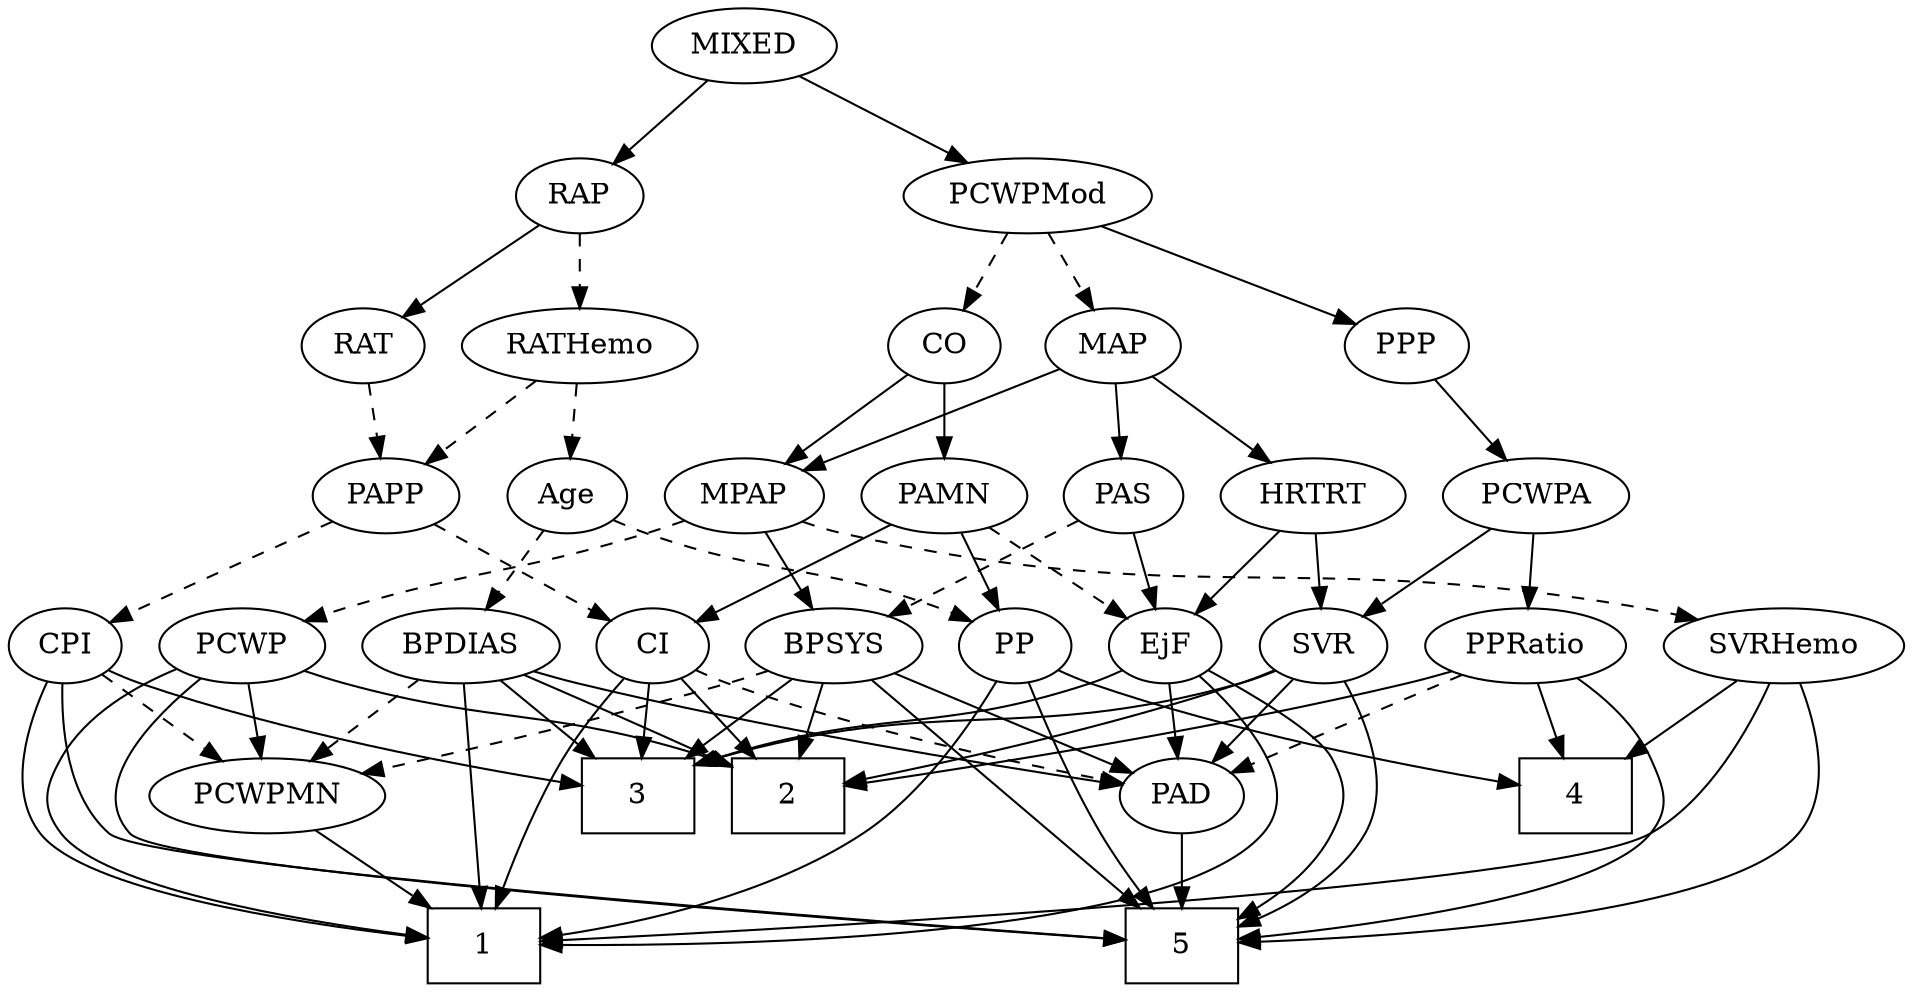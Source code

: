 strict digraph {
	graph [bb="0,0,876.65,468"];
	node [label="\N"];
	1	[height=0.5,
		pos="620.65,18",
		shape=box,
		width=0.75];
	2	[height=0.5,
		pos="281.65,90",
		shape=box,
		width=0.75];
	3	[height=0.5,
		pos="353.65,90",
		shape=box,
		width=0.75];
	4	[height=0.5,
		pos="809.65,90",
		shape=box,
		width=0.75];
	5	[height=0.5,
		pos="226.65,18",
		shape=box,
		width=0.75];
	Age	[height=0.5,
		pos="584.65,234",
		width=0.75];
	BPDIAS	[height=0.5,
		pos="451.65,162",
		width=1.1735];
	Age -> BPDIAS	[pos="e,477.41,176.56 564.16,222.22 543.48,211.33 511.17,194.33 486.46,181.32",
		style=dashed];
	PP	[height=0.5,
		pos="849.65,162",
		width=0.75];
	Age -> PP	[pos="e,829.02,173.66 610.57,228.87 653.55,221.6 741.95,204.9 813.65,180 815.56,179.34 817.5,178.6 819.44,177.82",
		style=dashed];
	EjF	[height=0.5,
		pos="198.65,162",
		width=0.75];
	EjF -> 1	[pos="e,593.58,19.867 177.39,150.85 161.55,141.99 141.08,127.49 131.65,108 124.68,93.598 120.96,83.908 131.65,72 161.73,38.48 474.34,24.213 \
583.38,20.231",
		style=solid];
	EjF -> 3	[pos="e,326.56,103.9 219.91,150.82 224.74,148.55 229.86,146.17 234.65,144 268.56,128.64 279.42,125.08 316.99,108.23",
		style=solid];
	EjF -> 5	[pos="e,199.63,21.573 177.56,150.52 148.9,136.18 100.91,111.77 98.646,108 90.397,94.291 89.757,85.303 98.646,72 118.73,41.947 159.34,28.914 \
189.46,23.275",
		style=solid];
	PAD	[height=0.5,
		pos="169.65,90",
		width=0.79437];
	EjF -> PAD	[pos="e,176.67,107.96 191.77,144.41 188.43,136.34 184.33,126.43 180.56,117.35",
		style=solid];
	RAP	[height=0.5,
		pos="435.65,378",
		width=0.77632];
	RATHemo	[height=0.5,
		pos="530.65,306",
		width=1.3721];
	RAP -> RATHemo	[pos="e,509.54,322.55 453.52,363.83 466.94,353.94 485.62,340.18 501.23,328.67",
		style=dashed];
	RAT	[height=0.5,
		pos="435.65,306",
		width=0.75827];
	RAP -> RAT	[pos="e,435.65,324.1 435.65,359.7 435.65,351.98 435.65,342.71 435.65,334.11",
		style=solid];
	MIXED	[height=0.5,
		pos="357.65,450",
		width=1.1193];
	MIXED -> RAP	[pos="e,419.97,393.07 374.96,433.46 386,423.55 400.45,410.59 412.48,399.79",
		style=solid];
	PCWPMod	[height=0.5,
		pos="308.65,378",
		width=1.4443];
	MIXED -> PCWPMod	[pos="e,320.52,395.96 346.03,432.41 340.14,423.99 332.86,413.58 326.29,404.2",
		style=solid];
	MPAP	[height=0.5,
		pos="332.65,234",
		width=0.97491];
	BPSYS	[height=0.5,
		pos="281.65,162",
		width=1.0471];
	MPAP -> BPSYS	[pos="e,293.41,179.15 320.82,216.76 314.45,208.02 306.46,197.05 299.36,187.31",
		style=solid];
	SVRHemo	[height=0.5,
		pos="754.65,162",
		width=1.3902];
	MPAP -> SVRHemo	[pos="e,711.67,171.47 358.83,221.69 364.61,219.53 370.77,217.48 376.65,216 500.87,184.68 536.05,199.65 662.65,180 675.31,178.03 688.91,\
175.67 701.66,173.33",
		style=dashed];
	PCWP	[height=0.5,
		pos="546.65,162",
		width=0.97491];
	MPAP -> PCWP	[pos="e,519.79,173.82 359.5,222.18 365.13,220.04 371.06,217.87 376.65,216 431.87,197.49 447.43,198.51 502.65,180 505.18,179.15 507.78,\
178.24 510.39,177.3",
		style=dashed];
	BPSYS -> 2	[pos="e,281.65,108.1 281.65,143.7 281.65,135.98 281.65,126.71 281.65,118.11",
		style=solid];
	BPSYS -> 3	[pos="e,335.94,108.21 297.63,145.46 306.76,136.58 318.42,125.25 328.73,115.23",
		style=solid];
	BPSYS -> 5	[pos="e,228.34,36.326 268.19,144.79 260.52,134.76 251.32,121.3 245.65,108 237.23,88.293 232.4,64.488 229.72,46.458",
		style=solid];
	BPSYS -> PAD	[pos="e,189.48,103.39 259.52,147.17 241.91,136.16 217.14,120.68 198.06,108.76",
		style=solid];
	PCWPMN	[height=0.5,
		pos="562.65,90",
		width=1.3902];
	BPSYS -> PCWPMN	[pos="e,519.11,99.176 310.29,150 316.31,147.87 322.65,145.76 328.65,144 389.85,126.07 461.55,110.63 509.29,101.12",
		style=dashed];
	PAD -> 5	[pos="e,212.43,36.461 182.3,73.465 189.27,64.906 198.09,54.069 206.03,44.32",
		style=solid];
	CO	[height=0.5,
		pos="332.65,306",
		width=0.75];
	CO -> MPAP	[pos="e,332.65,252.1 332.65,287.7 332.65,279.98 332.65,270.71 332.65,262.11",
		style=solid];
	PAMN	[height=0.5,
		pos="421.65,234",
		width=1.011];
	CO -> PAMN	[pos="e,403.14,249.56 349.39,291.83 362.3,281.68 380.41,267.43 395.27,255.74",
		style=solid];
	PAS	[height=0.5,
		pos="252.65,234",
		width=0.75];
	PAS -> EjF	[pos="e,210.6,178.49 240.66,217.46 233.67,208.4 224.71,196.79 216.86,186.61",
		style=solid];
	PAS -> BPSYS	[pos="e,274.62,179.96 259.52,216.41 262.86,208.34 266.97,198.43 270.73,189.35",
		style=dashed];
	PAMN -> EjF	[pos="e,219.68,173.76 394.21,222.07 388.45,219.94 382.38,217.8 376.65,216 314.54,196.46 295.92,202 234.65,180 232.79,179.33 230.91,178.61 \
229.01,177.84",
		style=dashed];
	PAMN -> PP	[pos="e,829.17,174.12 448.42,221.6 454.34,219.44 460.63,217.42 466.65,216 617.53,180.31 664.31,221.7 813.65,180 815.59,179.46 817.57,178.81 \
819.53,178.11",
		style=solid];
	CI	[height=0.5,
		pos="364.65,162",
		width=0.75];
	PAMN -> CI	[pos="e,377.14,178.34 408.71,217.12 401.32,208.04 391.92,196.49 383.7,186.39",
		style=solid];
	RATHemo -> Age	[pos="e,572.68,250.51 543.44,288.41 550.29,279.53 558.85,268.44 566.39,258.67",
		style=dashed];
	PAPP	[height=0.5,
		pos="507.65,234",
		width=0.88464];
	RATHemo -> PAPP	[pos="e,513.16,251.79 525.08,288.05 522.45,280.06 519.26,270.33 516.32,261.4",
		style=dashed];
	CPI	[height=0.5,
		pos="626.65,162",
		width=0.75];
	CPI -> 1	[pos="e,647.72,30.992 647.91,150.59 663.48,141.67 683.43,127.21 692.65,108 699.56,93.573 699.87,86.279 692.65,72 684.95,56.774 670.59,\
44.852 656.7,36.204",
		style=solid];
	CPI -> 3	[pos="e,380.84,95.068 606.03,150.31 601.08,148.01 595.75,145.75 590.65,144 521.87,120.4 438.2,104.54 390.92,96.708",
		style=solid];
	CPI -> 5	[pos="e,253.8,18.38 631.38,144.15 635.86,124.22 639.52,91.308 621.65,72 573.89,20.399 353,17.326 263.98,18.25",
		style=solid];
	CPI -> PCWPMN	[pos="e,577.54,107.29 613.07,146.15 604.77,137.07 593.95,125.24 584.47,114.87",
		style=dashed];
	RAT -> PAPP	[pos="e,492.25,249.97 450.56,290.5 460.47,280.86 473.67,268.04 484.87,257.14",
		style=dashed];
	SVR	[height=0.5,
		pos="125.65,162",
		width=0.77632];
	SVR -> 2	[pos="e,254.19,103.12 147.93,150.71 152.78,148.49 157.88,146.16 162.65,144 190.17,131.55 221.38,117.66 244.93,107.22",
		style=solid];
	SVR -> 3	[pos="e,326.38,104.61 147.26,150.18 152.24,147.94 157.56,145.74 162.65,144 226.56,122.15 248.84,130.39 316.52,107.98",
		style=solid];
	SVR -> 5	[pos="e,199.61,20.654 111.33,146.52 94.913,128.12 72.252,95.859 88.646,72 111.14,39.267 156.87,26.741 189.52,21.953",
		style=solid];
	SVR -> PAD	[pos="e,159.4,107.31 135.63,145.12 141.07,136.47 147.91,125.58 154.04,115.83",
		style=solid];
	PCWPMod -> CO	[pos="e,326.89,323.79 314.46,360.05 317.2,352.06 320.53,342.33 323.6,333.4",
		style=dashed];
	MAP	[height=0.5,
		pos="254.65,306",
		width=0.84854];
	PCWPMod -> MAP	[pos="e,266.98,322.99 295.85,360.41 289.09,351.66 280.68,340.75 273.22,331.08",
		style=dashed];
	PPP	[height=0.5,
		pos="122.65,306",
		width=0.75];
	PCWPMod -> PPP	[pos="e,145.68,315.67 274.53,364.16 240.6,351.39 188.9,331.94 155.44,319.34",
		style=solid];
	PCWPA	[height=0.5,
		pos="68.646,234",
		width=1.1555];
	PCWPA -> SVR	[pos="e,113.28,178.19 81.867,216.76 89.266,207.68 98.617,196.19 106.78,186.18",
		style=solid];
	PPRatio	[height=0.5,
		pos="39.646,162",
		width=1.1013];
	PCWPA -> PPRatio	[pos="e,46.602,179.79 61.626,216.05 58.278,207.97 54.197,198.12 50.464,189.11",
		style=solid];
	PCWPMN -> 1	[pos="e,606.19,36.447 576.39,72.411 583.34,64.031 591.91,53.682 599.66,44.332",
		style=solid];
	SVRHemo -> 1	[pos="e,647.91,21.288 791.4,149.72 811.23,141.54 833.98,128.29 845.65,108 853.62,94.128 855.58,84.544 845.65,72 822.66,42.973 715.92,28.256 \
658.1,22.3",
		style=solid];
	SVRHemo -> 4	[pos="e,795.94,108.45 767.68,144.41 774.27,136.03 782.4,125.68 789.74,116.33",
		style=solid];
	SVRHemo -> 5	[pos="e,253.77,20.573 739.63,144.63 719.52,123.88 681.72,88.804 641.65,72 573.66,43.489 352.55,26.869 263.9,21.208",
		style=solid];
	BPDIAS -> 1	[pos="e,593.35,26.13 457.8,144.17 465.72,124.55 481.18,92.251 503.65,72 526.5,51.396 558.71,37.605 583.55,29.269",
		style=solid];
	BPDIAS -> 2	[pos="e,308.69,104 421.08,149.56 395.69,139.91 358.47,125.44 317.94,108",
		style=solid];
	BPDIAS -> 3	[pos="e,377.5,108.04 430.86,146.15 417.81,136.83 400.69,124.61 385.9,114.04",
		style=solid];
	BPDIAS -> PAD	[pos="e,196.4,96.985 419.96,149.91 413.6,147.84 406.94,145.77 400.65,144 382.06,138.78 266.61,112.74 206.28,99.202",
		style=solid];
	BPDIAS -> PCWPMN	[pos="e,538.8,106.04 474.38,146.67 490.36,136.58 512,122.94 529.86,111.68",
		style=dashed];
	MAP -> MPAP	[pos="e,315.97,249.97 270.81,290.5 281.64,280.77 296.11,267.79 308.33,256.83",
		style=solid];
	MAP -> PAS	[pos="e,253.14,252.1 254.15,287.7 253.93,279.98 253.67,270.71 253.42,262.11",
		style=solid];
	HRTRT	[height=0.5,
		pos="167.65,234",
		width=1.1013];
	MAP -> HRTRT	[pos="e,186.43,250.11 237.04,290.83 224.76,280.95 208.14,267.58 194.24,256.4",
		style=solid];
	PP -> 1	[pos="e,647.74,20.787 858.53,144.96 867.96,125.52 879.39,92.803 862.65,72 837.35,40.562 719.12,26.736 657.78,21.594",
		style=solid];
	PP -> 4	[pos="e,819.43,108.12 840.37,144.76 835.66,136.53 829.83,126.32 824.51,117.02",
		style=solid];
	PP -> 5	[pos="e,253.81,20.334 854.76,144.04 859.65,123.99 863.86,90.965 845.65,72 825.39,50.907 395.1,27.51 264.13,20.855",
		style=solid];
	PPP -> PCWPA	[pos="e,81.35,251.47 110.66,289.46 103.87,280.65 95.207,269.43 87.518,259.46",
		style=solid];
	PPRatio -> 2	[pos="e,254.63,97.818 69.864,150.17 76.053,148.05 82.541,145.9 88.646,144 142.57,127.26 205.79,110.42 244.78,100.35",
		style=solid];
	PPRatio -> 4	[pos="e,782.58,93.643 68.569,149.54 75.083,147.36 82.029,145.35 88.646,144 321.31,96.669 384.95,126.69 621.65,108 674.06,103.86 734.6,\
98.234 772.51,94.609",
		style=solid];
	PPRatio -> 5	[pos="e,199.48,22.314 43.089,143.89 47.94,124.01 58.645,91.456 79.646,72 110.17,43.718 156.9,30.3 189.45,24.087",
		style=solid];
	PPRatio -> PAD	[pos="e,148.42,102.43 64.404,147.67 85.771,136.16 116.7,119.51 139.51,107.23",
		style=dashed];
	PCWP -> 1	[pos="e,625.38,36.16 573.31,150.05 590.53,141.41 611.53,127.54 621.65,108 631.49,88.985 630.39,64.478 627.3,45.996",
		style=solid];
	PCWP -> 2	[pos="e,308.88,104.72 520.38,149.98 514.6,147.81 508.47,145.68 502.65,144 425.14,121.68 399.17,133.15 318.46,107.81",
		style=solid];
	PCWP -> 5	[pos="e,253.8,26.019 525.52,147.19 496.02,128.35 440.4,94.362 389.65,72 347.69,53.514 297.2,38.083 263.64,28.725",
		style=solid];
	PCWP -> PCWPMN	[pos="e,558.7,108.28 550.52,144.05 552.3,136.26 554.46,126.82 556.46,118.08",
		style=solid];
	CI -> 1	[pos="e,593.59,25.535 378.64,146.52 397.98,127.22 434.69,93.048 471.65,72 507.44,51.611 552.46,36.916 583.59,28.244",
		style=solid];
	CI -> 2	[pos="e,301.83,108.02 348.25,147.17 337.22,137.87 322.39,125.36 309.53,114.52",
		style=solid];
	CI -> 3	[pos="e,356.36,108.28 361.98,144.05 360.77,136.35 359.31,127.03 357.95,118.36",
		style=solid];
	CI -> PAD	[pos="e,195.04,98.439 343.51,150.51 338.68,148.25 333.52,145.96 328.65,144 286.85,127.24 237.49,111.37 204.97,101.45",
		style=dashed];
	PAPP -> CPI	[pos="e,607.13,174.48 528.92,220.49 548.34,209.06 577.18,192.1 598.51,179.55",
		style=dashed];
	PAPP -> CI	[pos="e,386.06,173.48 484.35,221.6 460.11,209.73 422.01,191.08 395.33,178.02",
		style=dashed];
	HRTRT -> EjF	[pos="e,191.21,179.79 175.15,216.05 178.73,207.97 183.09,198.12 187.08,189.11",
		style=solid];
	HRTRT -> SVR	[pos="e,135.24,178.99 157.69,216.41 152.55,207.83 146.16,197.19 140.45,187.67",
		style=solid];
}
